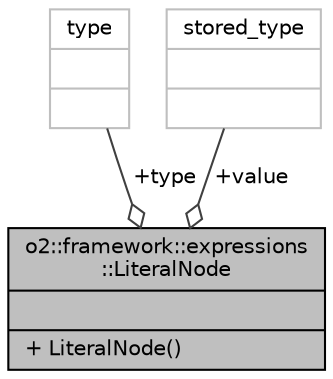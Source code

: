 digraph "o2::framework::expressions::LiteralNode"
{
 // INTERACTIVE_SVG=YES
  bgcolor="transparent";
  edge [fontname="Helvetica",fontsize="10",labelfontname="Helvetica",labelfontsize="10"];
  node [fontname="Helvetica",fontsize="10",shape=record];
  Node1 [label="{o2::framework::expressions\l::LiteralNode\n||+ LiteralNode()\l}",height=0.2,width=0.4,color="black", fillcolor="grey75", style="filled", fontcolor="black"];
  Node2 -> Node1 [color="grey25",fontsize="10",style="solid",label=" +type" ,arrowhead="odiamond",fontname="Helvetica"];
  Node2 [label="{type\n||}",height=0.2,width=0.4,color="grey75"];
  Node3 -> Node1 [color="grey25",fontsize="10",style="solid",label=" +value" ,arrowhead="odiamond",fontname="Helvetica"];
  Node3 [label="{stored_type\n||}",height=0.2,width=0.4,color="grey75"];
}
